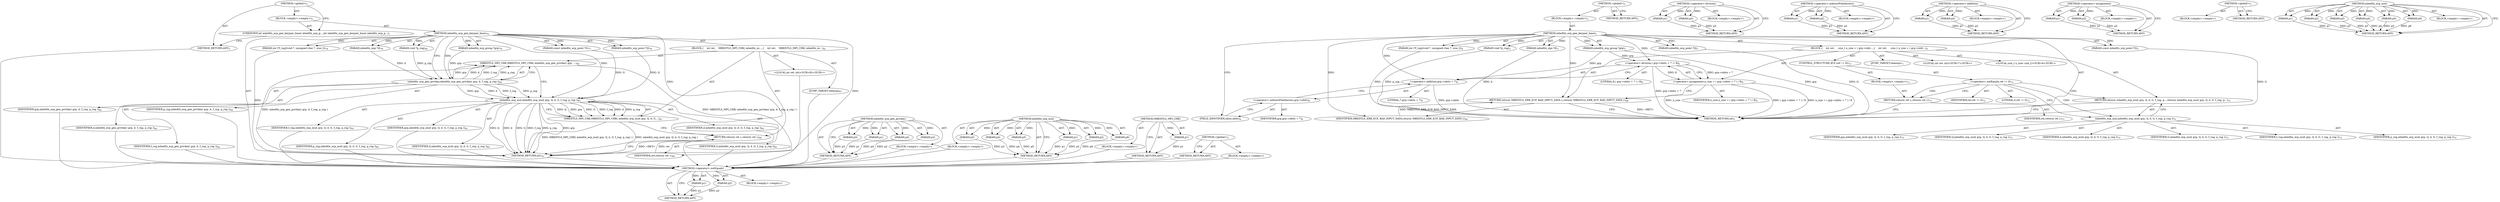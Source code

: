 digraph "&lt;global&gt;" {
vulnerable_92 [label=<(METHOD,&lt;operator&gt;.notEquals)>];
vulnerable_93 [label=<(PARAM,p1)>];
vulnerable_94 [label=<(PARAM,p2)>];
vulnerable_95 [label=<(BLOCK,&lt;empty&gt;,&lt;empty&gt;)>];
vulnerable_96 [label=<(METHOD_RETURN,ANY)>];
vulnerable_6 [label=<(METHOD,&lt;global&gt;)<SUB>1</SUB>>];
vulnerable_7 [label=<(BLOCK,&lt;empty&gt;,&lt;empty&gt;)<SUB>1</SUB>>];
vulnerable_8 [label=<(METHOD,mbedtls_ecp_gen_keypair_base)<SUB>1</SUB>>];
vulnerable_9 [label=<(PARAM,mbedtls_ecp_group *grp)<SUB>1</SUB>>];
vulnerable_10 [label=<(PARAM,const mbedtls_ecp_point *G)<SUB>2</SUB>>];
vulnerable_11 [label=<(PARAM,mbedtls_mpi *d)<SUB>3</SUB>>];
vulnerable_12 [label=<(PARAM,mbedtls_ecp_point *Q)<SUB>3</SUB>>];
vulnerable_13 [label=<(PARAM,int (*f_rng)(void *, unsigned char *, size_t))<SUB>4</SUB>>];
vulnerable_14 [label=<(PARAM,void *p_rng)<SUB>5</SUB>>];
vulnerable_15 [label=<(BLOCK,{
    int ret;
     size_t n_size = ( grp-&gt;nbit...,{
    int ret;
     size_t n_size = ( grp-&gt;nbit...)<SUB>6</SUB>>];
vulnerable_16 [label="<(LOCAL,int ret: int)<SUB>7</SUB>>"];
vulnerable_17 [label="<(LOCAL,size_t n_size: size_t)<SUB>8</SUB>>"];
vulnerable_18 [label=<(&lt;operator&gt;.assignment,n_size = ( grp-&gt;nbits + 7 ) / 8)<SUB>8</SUB>>];
vulnerable_19 [label=<(IDENTIFIER,n_size,n_size = ( grp-&gt;nbits + 7 ) / 8)<SUB>8</SUB>>];
vulnerable_20 [label=<(&lt;operator&gt;.division,( grp-&gt;nbits + 7 ) / 8)<SUB>8</SUB>>];
vulnerable_21 [label=<(&lt;operator&gt;.addition,grp-&gt;nbits + 7)<SUB>8</SUB>>];
vulnerable_22 [label=<(&lt;operator&gt;.indirectFieldAccess,grp-&gt;nbits)<SUB>8</SUB>>];
vulnerable_23 [label=<(IDENTIFIER,grp,grp-&gt;nbits + 7)<SUB>8</SUB>>];
vulnerable_24 [label=<(FIELD_IDENTIFIER,nbits,nbits)<SUB>8</SUB>>];
vulnerable_25 [label=<(LITERAL,7,grp-&gt;nbits + 7)<SUB>8</SUB>>];
vulnerable_26 [label=<(LITERAL,8,( grp-&gt;nbits + 7 ) / 8)<SUB>8</SUB>>];
vulnerable_27 [label=<(RETURN,return( MBEDTLS_ERR_ECP_BAD_INPUT_DATA );,return( MBEDTLS_ERR_ECP_BAD_INPUT_DATA );)<SUB>69</SUB>>];
vulnerable_28 [label=<(IDENTIFIER,MBEDTLS_ERR_ECP_BAD_INPUT_DATA,return( MBEDTLS_ERR_ECP_BAD_INPUT_DATA );)<SUB>69</SUB>>];
vulnerable_29 [label=<(JUMP_TARGET,cleanup)<SUB>71</SUB>>];
vulnerable_30 [label=<(CONTROL_STRUCTURE,IF,if (ret != 0))<SUB>72</SUB>>];
vulnerable_31 [label=<(&lt;operator&gt;.notEquals,ret != 0)<SUB>72</SUB>>];
vulnerable_32 [label=<(IDENTIFIER,ret,ret != 0)<SUB>72</SUB>>];
vulnerable_33 [label=<(LITERAL,0,ret != 0)<SUB>72</SUB>>];
vulnerable_34 [label=<(BLOCK,&lt;empty&gt;,&lt;empty&gt;)<SUB>73</SUB>>];
vulnerable_35 [label=<(RETURN,return( ret );,return( ret );)<SUB>73</SUB>>];
vulnerable_36 [label=<(IDENTIFIER,ret,return( ret );)<SUB>73</SUB>>];
vulnerable_37 [label=<(RETURN,return( mbedtls_ecp_mul( grp, Q, d, G, f_rng, p...,return( mbedtls_ecp_mul( grp, Q, d, G, f_rng, p...)<SUB>75</SUB>>];
vulnerable_38 [label=<(mbedtls_ecp_mul,mbedtls_ecp_mul( grp, Q, d, G, f_rng, p_rng ))<SUB>75</SUB>>];
vulnerable_39 [label=<(IDENTIFIER,grp,mbedtls_ecp_mul( grp, Q, d, G, f_rng, p_rng ))<SUB>75</SUB>>];
vulnerable_40 [label=<(IDENTIFIER,Q,mbedtls_ecp_mul( grp, Q, d, G, f_rng, p_rng ))<SUB>75</SUB>>];
vulnerable_41 [label=<(IDENTIFIER,d,mbedtls_ecp_mul( grp, Q, d, G, f_rng, p_rng ))<SUB>75</SUB>>];
vulnerable_42 [label=<(IDENTIFIER,G,mbedtls_ecp_mul( grp, Q, d, G, f_rng, p_rng ))<SUB>75</SUB>>];
vulnerable_43 [label=<(IDENTIFIER,f_rng,mbedtls_ecp_mul( grp, Q, d, G, f_rng, p_rng ))<SUB>75</SUB>>];
vulnerable_44 [label=<(IDENTIFIER,p_rng,mbedtls_ecp_mul( grp, Q, d, G, f_rng, p_rng ))<SUB>75</SUB>>];
vulnerable_45 [label=<(METHOD_RETURN,int)<SUB>1</SUB>>];
vulnerable_47 [label=<(METHOD_RETURN,ANY)<SUB>1</SUB>>];
vulnerable_77 [label=<(METHOD,&lt;operator&gt;.division)>];
vulnerable_78 [label=<(PARAM,p1)>];
vulnerable_79 [label=<(PARAM,p2)>];
vulnerable_80 [label=<(BLOCK,&lt;empty&gt;,&lt;empty&gt;)>];
vulnerable_81 [label=<(METHOD_RETURN,ANY)>];
vulnerable_87 [label=<(METHOD,&lt;operator&gt;.indirectFieldAccess)>];
vulnerable_88 [label=<(PARAM,p1)>];
vulnerable_89 [label=<(PARAM,p2)>];
vulnerable_90 [label=<(BLOCK,&lt;empty&gt;,&lt;empty&gt;)>];
vulnerable_91 [label=<(METHOD_RETURN,ANY)>];
vulnerable_82 [label=<(METHOD,&lt;operator&gt;.addition)>];
vulnerable_83 [label=<(PARAM,p1)>];
vulnerable_84 [label=<(PARAM,p2)>];
vulnerable_85 [label=<(BLOCK,&lt;empty&gt;,&lt;empty&gt;)>];
vulnerable_86 [label=<(METHOD_RETURN,ANY)>];
vulnerable_72 [label=<(METHOD,&lt;operator&gt;.assignment)>];
vulnerable_73 [label=<(PARAM,p1)>];
vulnerable_74 [label=<(PARAM,p2)>];
vulnerable_75 [label=<(BLOCK,&lt;empty&gt;,&lt;empty&gt;)>];
vulnerable_76 [label=<(METHOD_RETURN,ANY)>];
vulnerable_66 [label=<(METHOD,&lt;global&gt;)<SUB>1</SUB>>];
vulnerable_67 [label=<(BLOCK,&lt;empty&gt;,&lt;empty&gt;)>];
vulnerable_68 [label=<(METHOD_RETURN,ANY)>];
vulnerable_97 [label=<(METHOD,mbedtls_ecp_mul)>];
vulnerable_98 [label=<(PARAM,p1)>];
vulnerable_99 [label=<(PARAM,p2)>];
vulnerable_100 [label=<(PARAM,p3)>];
vulnerable_101 [label=<(PARAM,p4)>];
vulnerable_102 [label=<(PARAM,p5)>];
vulnerable_103 [label=<(PARAM,p6)>];
vulnerable_104 [label=<(BLOCK,&lt;empty&gt;,&lt;empty&gt;)>];
vulnerable_105 [label=<(METHOD_RETURN,ANY)>];
fixed_6 [label=<(METHOD,&lt;global&gt;)<SUB>1</SUB>>];
fixed_7 [label=<(BLOCK,&lt;empty&gt;,&lt;empty&gt;)<SUB>1</SUB>>];
fixed_8 [label=<(UNKNOWN,int mbedtls_ecp_gen_keypair_base( mbedtls_ecp_g...,int mbedtls_ecp_gen_keypair_base( mbedtls_ecp_g...)<SUB>1</SUB>>];
fixed_9 [label=<(METHOD,mbedtls_ecp_gen_keypair_base)<SUB>76</SUB>>];
fixed_10 [label=<(PARAM,mbedtls_ecp_group *grp)<SUB>76</SUB>>];
fixed_11 [label=<(PARAM,const mbedtls_ecp_point *G)<SUB>77</SUB>>];
fixed_12 [label=<(PARAM,mbedtls_mpi *d)<SUB>78</SUB>>];
fixed_13 [label=<(PARAM,mbedtls_ecp_point *Q)<SUB>78</SUB>>];
fixed_14 [label=<(PARAM,int (*f_rng)(void *, unsigned char *, size_t))<SUB>79</SUB>>];
fixed_15 [label=<(PARAM,void *p_rng)<SUB>80</SUB>>];
fixed_16 [label=<(BLOCK,{
    int ret;

    MBEDTLS_MPI_CHK( mbedtls_ec...,{
    int ret;

    MBEDTLS_MPI_CHK( mbedtls_ec...)<SUB>81</SUB>>];
fixed_17 [label="<(LOCAL,int ret: int)<SUB>82</SUB>>"];
fixed_18 [label=<(MBEDTLS_MPI_CHK,MBEDTLS_MPI_CHK( mbedtls_ecp_gen_privkey( grp, ...)<SUB>84</SUB>>];
fixed_19 [label=<(mbedtls_ecp_gen_privkey,mbedtls_ecp_gen_privkey( grp, d, f_rng, p_rng ))<SUB>84</SUB>>];
fixed_20 [label=<(IDENTIFIER,grp,mbedtls_ecp_gen_privkey( grp, d, f_rng, p_rng ))<SUB>84</SUB>>];
fixed_21 [label=<(IDENTIFIER,d,mbedtls_ecp_gen_privkey( grp, d, f_rng, p_rng ))<SUB>84</SUB>>];
fixed_22 [label=<(IDENTIFIER,f_rng,mbedtls_ecp_gen_privkey( grp, d, f_rng, p_rng ))<SUB>84</SUB>>];
fixed_23 [label=<(IDENTIFIER,p_rng,mbedtls_ecp_gen_privkey( grp, d, f_rng, p_rng ))<SUB>84</SUB>>];
fixed_24 [label=<(MBEDTLS_MPI_CHK,MBEDTLS_MPI_CHK( mbedtls_ecp_mul( grp, Q, d, G,...)<SUB>85</SUB>>];
fixed_25 [label=<(mbedtls_ecp_mul,mbedtls_ecp_mul( grp, Q, d, G, f_rng, p_rng ))<SUB>85</SUB>>];
fixed_26 [label=<(IDENTIFIER,grp,mbedtls_ecp_mul( grp, Q, d, G, f_rng, p_rng ))<SUB>85</SUB>>];
fixed_27 [label=<(IDENTIFIER,Q,mbedtls_ecp_mul( grp, Q, d, G, f_rng, p_rng ))<SUB>85</SUB>>];
fixed_28 [label=<(IDENTIFIER,d,mbedtls_ecp_mul( grp, Q, d, G, f_rng, p_rng ))<SUB>85</SUB>>];
fixed_29 [label=<(IDENTIFIER,G,mbedtls_ecp_mul( grp, Q, d, G, f_rng, p_rng ))<SUB>85</SUB>>];
fixed_30 [label=<(IDENTIFIER,f_rng,mbedtls_ecp_mul( grp, Q, d, G, f_rng, p_rng ))<SUB>85</SUB>>];
fixed_31 [label=<(IDENTIFIER,p_rng,mbedtls_ecp_mul( grp, Q, d, G, f_rng, p_rng ))<SUB>85</SUB>>];
fixed_32 [label=<(JUMP_TARGET,cleanup)<SUB>87</SUB>>];
fixed_33 [label=<(RETURN,return( ret );,return( ret );)<SUB>88</SUB>>];
fixed_34 [label=<(IDENTIFIER,ret,return( ret );)<SUB>88</SUB>>];
fixed_35 [label=<(METHOD_RETURN,int)<SUB>76</SUB>>];
fixed_37 [label=<(METHOD_RETURN,ANY)<SUB>1</SUB>>];
fixed_64 [label=<(METHOD,mbedtls_ecp_gen_privkey)>];
fixed_65 [label=<(PARAM,p1)>];
fixed_66 [label=<(PARAM,p2)>];
fixed_67 [label=<(PARAM,p3)>];
fixed_68 [label=<(PARAM,p4)>];
fixed_69 [label=<(BLOCK,&lt;empty&gt;,&lt;empty&gt;)>];
fixed_70 [label=<(METHOD_RETURN,ANY)>];
fixed_71 [label=<(METHOD,mbedtls_ecp_mul)>];
fixed_72 [label=<(PARAM,p1)>];
fixed_73 [label=<(PARAM,p2)>];
fixed_74 [label=<(PARAM,p3)>];
fixed_75 [label=<(PARAM,p4)>];
fixed_76 [label=<(PARAM,p5)>];
fixed_77 [label=<(PARAM,p6)>];
fixed_78 [label=<(BLOCK,&lt;empty&gt;,&lt;empty&gt;)>];
fixed_79 [label=<(METHOD_RETURN,ANY)>];
fixed_60 [label=<(METHOD,MBEDTLS_MPI_CHK)>];
fixed_61 [label=<(PARAM,p1)>];
fixed_62 [label=<(BLOCK,&lt;empty&gt;,&lt;empty&gt;)>];
fixed_63 [label=<(METHOD_RETURN,ANY)>];
fixed_54 [label=<(METHOD,&lt;global&gt;)<SUB>1</SUB>>];
fixed_55 [label=<(BLOCK,&lt;empty&gt;,&lt;empty&gt;)>];
fixed_56 [label=<(METHOD_RETURN,ANY)>];
vulnerable_92 -> vulnerable_93  [key=0, label="AST: "];
vulnerable_92 -> vulnerable_93  [key=1, label="DDG: "];
vulnerable_92 -> vulnerable_95  [key=0, label="AST: "];
vulnerable_92 -> vulnerable_94  [key=0, label="AST: "];
vulnerable_92 -> vulnerable_94  [key=1, label="DDG: "];
vulnerable_92 -> vulnerable_96  [key=0, label="AST: "];
vulnerable_92 -> vulnerable_96  [key=1, label="CFG: "];
vulnerable_93 -> vulnerable_96  [key=0, label="DDG: p1"];
vulnerable_94 -> vulnerable_96  [key=0, label="DDG: p2"];
vulnerable_6 -> vulnerable_7  [key=0, label="AST: "];
vulnerable_6 -> vulnerable_47  [key=0, label="AST: "];
vulnerable_6 -> vulnerable_47  [key=1, label="CFG: "];
vulnerable_7 -> vulnerable_8  [key=0, label="AST: "];
vulnerable_8 -> vulnerable_9  [key=0, label="AST: "];
vulnerable_8 -> vulnerable_9  [key=1, label="DDG: "];
vulnerable_8 -> vulnerable_10  [key=0, label="AST: "];
vulnerable_8 -> vulnerable_10  [key=1, label="DDG: "];
vulnerable_8 -> vulnerable_11  [key=0, label="AST: "];
vulnerable_8 -> vulnerable_11  [key=1, label="DDG: "];
vulnerable_8 -> vulnerable_12  [key=0, label="AST: "];
vulnerable_8 -> vulnerable_12  [key=1, label="DDG: "];
vulnerable_8 -> vulnerable_13  [key=0, label="AST: "];
vulnerable_8 -> vulnerable_13  [key=1, label="DDG: "];
vulnerable_8 -> vulnerable_14  [key=0, label="AST: "];
vulnerable_8 -> vulnerable_14  [key=1, label="DDG: "];
vulnerable_8 -> vulnerable_15  [key=0, label="AST: "];
vulnerable_8 -> vulnerable_45  [key=0, label="AST: "];
vulnerable_8 -> vulnerable_24  [key=0, label="CFG: "];
vulnerable_8 -> vulnerable_27  [key=0, label="DDG: "];
vulnerable_8 -> vulnerable_28  [key=0, label="DDG: "];
vulnerable_8 -> vulnerable_20  [key=0, label="DDG: "];
vulnerable_8 -> vulnerable_21  [key=0, label="DDG: "];
vulnerable_9 -> vulnerable_45  [key=0, label="DDG: grp"];
vulnerable_9 -> vulnerable_20  [key=0, label="DDG: grp"];
vulnerable_9 -> vulnerable_21  [key=0, label="DDG: grp"];
vulnerable_10 -> vulnerable_45  [key=0, label="DDG: G"];
vulnerable_11 -> vulnerable_45  [key=0, label="DDG: d"];
vulnerable_12 -> vulnerable_45  [key=0, label="DDG: Q"];
vulnerable_13 -> vulnerable_45  [key=0, label="DDG: "];
vulnerable_14 -> vulnerable_45  [key=0, label="DDG: p_rng"];
vulnerable_15 -> vulnerable_16  [key=0, label="AST: "];
vulnerable_15 -> vulnerable_17  [key=0, label="AST: "];
vulnerable_15 -> vulnerable_18  [key=0, label="AST: "];
vulnerable_15 -> vulnerable_27  [key=0, label="AST: "];
vulnerable_15 -> vulnerable_29  [key=0, label="AST: "];
vulnerable_15 -> vulnerable_30  [key=0, label="AST: "];
vulnerable_15 -> vulnerable_37  [key=0, label="AST: "];
vulnerable_18 -> vulnerable_19  [key=0, label="AST: "];
vulnerable_18 -> vulnerable_20  [key=0, label="AST: "];
vulnerable_18 -> vulnerable_27  [key=0, label="CFG: "];
vulnerable_18 -> vulnerable_45  [key=0, label="DDG: n_size"];
vulnerable_18 -> vulnerable_45  [key=1, label="DDG: ( grp-&gt;nbits + 7 ) / 8"];
vulnerable_18 -> vulnerable_45  [key=2, label="DDG: n_size = ( grp-&gt;nbits + 7 ) / 8"];
vulnerable_20 -> vulnerable_21  [key=0, label="AST: "];
vulnerable_20 -> vulnerable_26  [key=0, label="AST: "];
vulnerable_20 -> vulnerable_18  [key=0, label="CFG: "];
vulnerable_20 -> vulnerable_18  [key=1, label="DDG: grp-&gt;nbits + 7"];
vulnerable_20 -> vulnerable_18  [key=2, label="DDG: 8"];
vulnerable_20 -> vulnerable_45  [key=0, label="DDG: grp-&gt;nbits + 7"];
vulnerable_21 -> vulnerable_22  [key=0, label="AST: "];
vulnerable_21 -> vulnerable_25  [key=0, label="AST: "];
vulnerable_21 -> vulnerable_20  [key=0, label="CFG: "];
vulnerable_21 -> vulnerable_45  [key=0, label="DDG: grp-&gt;nbits"];
vulnerable_22 -> vulnerable_23  [key=0, label="AST: "];
vulnerable_22 -> vulnerable_24  [key=0, label="AST: "];
vulnerable_22 -> vulnerable_21  [key=0, label="CFG: "];
vulnerable_24 -> vulnerable_22  [key=0, label="CFG: "];
vulnerable_27 -> vulnerable_28  [key=0, label="AST: "];
vulnerable_27 -> vulnerable_45  [key=0, label="CFG: "];
vulnerable_27 -> vulnerable_45  [key=1, label="DDG: &lt;RET&gt;"];
vulnerable_28 -> vulnerable_27  [key=0, label="DDG: MBEDTLS_ERR_ECP_BAD_INPUT_DATA"];
vulnerable_30 -> vulnerable_31  [key=0, label="AST: "];
vulnerable_30 -> vulnerable_34  [key=0, label="AST: "];
vulnerable_31 -> vulnerable_32  [key=0, label="AST: "];
vulnerable_31 -> vulnerable_33  [key=0, label="AST: "];
vulnerable_31 -> vulnerable_35  [key=0, label="CFG: "];
vulnerable_31 -> vulnerable_35  [key=1, label="CDG: "];
vulnerable_31 -> vulnerable_38  [key=0, label="CFG: "];
vulnerable_31 -> vulnerable_38  [key=1, label="CDG: "];
vulnerable_31 -> vulnerable_37  [key=0, label="CDG: "];
vulnerable_34 -> vulnerable_35  [key=0, label="AST: "];
vulnerable_35 -> vulnerable_36  [key=0, label="AST: "];
vulnerable_35 -> vulnerable_45  [key=0, label="CFG: "];
vulnerable_37 -> vulnerable_38  [key=0, label="AST: "];
vulnerable_37 -> vulnerable_45  [key=0, label="CFG: "];
vulnerable_38 -> vulnerable_39  [key=0, label="AST: "];
vulnerable_38 -> vulnerable_40  [key=0, label="AST: "];
vulnerable_38 -> vulnerable_41  [key=0, label="AST: "];
vulnerable_38 -> vulnerable_42  [key=0, label="AST: "];
vulnerable_38 -> vulnerable_43  [key=0, label="AST: "];
vulnerable_38 -> vulnerable_44  [key=0, label="AST: "];
vulnerable_38 -> vulnerable_37  [key=0, label="CFG: "];
vulnerable_77 -> vulnerable_78  [key=0, label="AST: "];
vulnerable_77 -> vulnerable_78  [key=1, label="DDG: "];
vulnerable_77 -> vulnerable_80  [key=0, label="AST: "];
vulnerable_77 -> vulnerable_79  [key=0, label="AST: "];
vulnerable_77 -> vulnerable_79  [key=1, label="DDG: "];
vulnerable_77 -> vulnerable_81  [key=0, label="AST: "];
vulnerable_77 -> vulnerable_81  [key=1, label="CFG: "];
vulnerable_78 -> vulnerable_81  [key=0, label="DDG: p1"];
vulnerable_79 -> vulnerable_81  [key=0, label="DDG: p2"];
vulnerable_87 -> vulnerable_88  [key=0, label="AST: "];
vulnerable_87 -> vulnerable_88  [key=1, label="DDG: "];
vulnerable_87 -> vulnerable_90  [key=0, label="AST: "];
vulnerable_87 -> vulnerable_89  [key=0, label="AST: "];
vulnerable_87 -> vulnerable_89  [key=1, label="DDG: "];
vulnerable_87 -> vulnerable_91  [key=0, label="AST: "];
vulnerable_87 -> vulnerable_91  [key=1, label="CFG: "];
vulnerable_88 -> vulnerable_91  [key=0, label="DDG: p1"];
vulnerable_89 -> vulnerable_91  [key=0, label="DDG: p2"];
vulnerable_82 -> vulnerable_83  [key=0, label="AST: "];
vulnerable_82 -> vulnerable_83  [key=1, label="DDG: "];
vulnerable_82 -> vulnerable_85  [key=0, label="AST: "];
vulnerable_82 -> vulnerable_84  [key=0, label="AST: "];
vulnerable_82 -> vulnerable_84  [key=1, label="DDG: "];
vulnerable_82 -> vulnerable_86  [key=0, label="AST: "];
vulnerable_82 -> vulnerable_86  [key=1, label="CFG: "];
vulnerable_83 -> vulnerable_86  [key=0, label="DDG: p1"];
vulnerable_84 -> vulnerable_86  [key=0, label="DDG: p2"];
vulnerable_72 -> vulnerable_73  [key=0, label="AST: "];
vulnerable_72 -> vulnerable_73  [key=1, label="DDG: "];
vulnerable_72 -> vulnerable_75  [key=0, label="AST: "];
vulnerable_72 -> vulnerable_74  [key=0, label="AST: "];
vulnerable_72 -> vulnerable_74  [key=1, label="DDG: "];
vulnerable_72 -> vulnerable_76  [key=0, label="AST: "];
vulnerable_72 -> vulnerable_76  [key=1, label="CFG: "];
vulnerable_73 -> vulnerable_76  [key=0, label="DDG: p1"];
vulnerable_74 -> vulnerable_76  [key=0, label="DDG: p2"];
vulnerable_66 -> vulnerable_67  [key=0, label="AST: "];
vulnerable_66 -> vulnerable_68  [key=0, label="AST: "];
vulnerable_66 -> vulnerable_68  [key=1, label="CFG: "];
vulnerable_97 -> vulnerable_98  [key=0, label="AST: "];
vulnerable_97 -> vulnerable_98  [key=1, label="DDG: "];
vulnerable_97 -> vulnerable_104  [key=0, label="AST: "];
vulnerable_97 -> vulnerable_99  [key=0, label="AST: "];
vulnerable_97 -> vulnerable_99  [key=1, label="DDG: "];
vulnerable_97 -> vulnerable_105  [key=0, label="AST: "];
vulnerable_97 -> vulnerable_105  [key=1, label="CFG: "];
vulnerable_97 -> vulnerable_100  [key=0, label="AST: "];
vulnerable_97 -> vulnerable_100  [key=1, label="DDG: "];
vulnerable_97 -> vulnerable_101  [key=0, label="AST: "];
vulnerable_97 -> vulnerable_101  [key=1, label="DDG: "];
vulnerable_97 -> vulnerable_102  [key=0, label="AST: "];
vulnerable_97 -> vulnerable_102  [key=1, label="DDG: "];
vulnerable_97 -> vulnerable_103  [key=0, label="AST: "];
vulnerable_97 -> vulnerable_103  [key=1, label="DDG: "];
vulnerable_98 -> vulnerable_105  [key=0, label="DDG: p1"];
vulnerable_99 -> vulnerable_105  [key=0, label="DDG: p2"];
vulnerable_100 -> vulnerable_105  [key=0, label="DDG: p3"];
vulnerable_101 -> vulnerable_105  [key=0, label="DDG: p4"];
vulnerable_102 -> vulnerable_105  [key=0, label="DDG: p5"];
vulnerable_103 -> vulnerable_105  [key=0, label="DDG: p6"];
fixed_6 -> fixed_7  [key=0, label="AST: "];
fixed_6 -> fixed_37  [key=0, label="AST: "];
fixed_6 -> fixed_8  [key=0, label="CFG: "];
fixed_7 -> fixed_8  [key=0, label="AST: "];
fixed_7 -> fixed_9  [key=0, label="AST: "];
fixed_8 -> fixed_37  [key=0, label="CFG: "];
fixed_9 -> fixed_10  [key=0, label="AST: "];
fixed_9 -> fixed_10  [key=1, label="DDG: "];
fixed_9 -> fixed_11  [key=0, label="AST: "];
fixed_9 -> fixed_11  [key=1, label="DDG: "];
fixed_9 -> fixed_12  [key=0, label="AST: "];
fixed_9 -> fixed_12  [key=1, label="DDG: "];
fixed_9 -> fixed_13  [key=0, label="AST: "];
fixed_9 -> fixed_13  [key=1, label="DDG: "];
fixed_9 -> fixed_14  [key=0, label="AST: "];
fixed_9 -> fixed_14  [key=1, label="DDG: "];
fixed_9 -> fixed_15  [key=0, label="AST: "];
fixed_9 -> fixed_15  [key=1, label="DDG: "];
fixed_9 -> fixed_16  [key=0, label="AST: "];
fixed_9 -> fixed_35  [key=0, label="AST: "];
fixed_9 -> fixed_19  [key=0, label="CFG: "];
fixed_9 -> fixed_19  [key=1, label="DDG: "];
fixed_9 -> fixed_33  [key=0, label="DDG: "];
fixed_9 -> fixed_34  [key=0, label="DDG: "];
fixed_9 -> fixed_25  [key=0, label="DDG: "];
fixed_10 -> fixed_19  [key=0, label="DDG: grp"];
fixed_11 -> fixed_25  [key=0, label="DDG: G"];
fixed_12 -> fixed_19  [key=0, label="DDG: d"];
fixed_13 -> fixed_25  [key=0, label="DDG: Q"];
fixed_14 -> fixed_35  [key=0, label="DDG: "];
fixed_15 -> fixed_19  [key=0, label="DDG: p_rng"];
fixed_16 -> fixed_17  [key=0, label="AST: "];
fixed_16 -> fixed_18  [key=0, label="AST: "];
fixed_16 -> fixed_24  [key=0, label="AST: "];
fixed_16 -> fixed_32  [key=0, label="AST: "];
fixed_16 -> fixed_33  [key=0, label="AST: "];
fixed_17 -> vulnerable_92  [key=0];
fixed_18 -> fixed_19  [key=0, label="AST: "];
fixed_18 -> fixed_25  [key=0, label="CFG: "];
fixed_18 -> fixed_35  [key=0, label="DDG: mbedtls_ecp_gen_privkey( grp, d, f_rng, p_rng )"];
fixed_18 -> fixed_35  [key=1, label="DDG: MBEDTLS_MPI_CHK( mbedtls_ecp_gen_privkey( grp, d, f_rng, p_rng ) )"];
fixed_19 -> fixed_20  [key=0, label="AST: "];
fixed_19 -> fixed_21  [key=0, label="AST: "];
fixed_19 -> fixed_22  [key=0, label="AST: "];
fixed_19 -> fixed_23  [key=0, label="AST: "];
fixed_19 -> fixed_18  [key=0, label="CFG: "];
fixed_19 -> fixed_18  [key=1, label="DDG: grp"];
fixed_19 -> fixed_18  [key=2, label="DDG: d"];
fixed_19 -> fixed_18  [key=3, label="DDG: f_rng"];
fixed_19 -> fixed_18  [key=4, label="DDG: p_rng"];
fixed_19 -> fixed_25  [key=0, label="DDG: grp"];
fixed_19 -> fixed_25  [key=1, label="DDG: d"];
fixed_19 -> fixed_25  [key=2, label="DDG: f_rng"];
fixed_19 -> fixed_25  [key=3, label="DDG: p_rng"];
fixed_20 -> vulnerable_92  [key=0];
fixed_21 -> vulnerable_92  [key=0];
fixed_22 -> vulnerable_92  [key=0];
fixed_23 -> vulnerable_92  [key=0];
fixed_24 -> fixed_25  [key=0, label="AST: "];
fixed_24 -> fixed_33  [key=0, label="CFG: "];
fixed_24 -> fixed_35  [key=0, label="DDG: mbedtls_ecp_mul( grp, Q, d, G, f_rng, p_rng )"];
fixed_24 -> fixed_35  [key=1, label="DDG: MBEDTLS_MPI_CHK( mbedtls_ecp_mul( grp, Q, d, G, f_rng, p_rng ) )"];
fixed_25 -> fixed_26  [key=0, label="AST: "];
fixed_25 -> fixed_27  [key=0, label="AST: "];
fixed_25 -> fixed_28  [key=0, label="AST: "];
fixed_25 -> fixed_29  [key=0, label="AST: "];
fixed_25 -> fixed_30  [key=0, label="AST: "];
fixed_25 -> fixed_31  [key=0, label="AST: "];
fixed_25 -> fixed_24  [key=0, label="CFG: "];
fixed_25 -> fixed_24  [key=1, label="DDG: Q"];
fixed_25 -> fixed_24  [key=2, label="DDG: grp"];
fixed_25 -> fixed_24  [key=3, label="DDG: G"];
fixed_25 -> fixed_24  [key=4, label="DDG: f_rng"];
fixed_25 -> fixed_24  [key=5, label="DDG: d"];
fixed_25 -> fixed_24  [key=6, label="DDG: p_rng"];
fixed_25 -> fixed_35  [key=0, label="DDG: grp"];
fixed_25 -> fixed_35  [key=1, label="DDG: Q"];
fixed_25 -> fixed_35  [key=2, label="DDG: d"];
fixed_25 -> fixed_35  [key=3, label="DDG: G"];
fixed_25 -> fixed_35  [key=4, label="DDG: f_rng"];
fixed_25 -> fixed_35  [key=5, label="DDG: p_rng"];
fixed_26 -> vulnerable_92  [key=0];
fixed_27 -> vulnerable_92  [key=0];
fixed_28 -> vulnerable_92  [key=0];
fixed_29 -> vulnerable_92  [key=0];
fixed_30 -> vulnerable_92  [key=0];
fixed_31 -> vulnerable_92  [key=0];
fixed_32 -> vulnerable_92  [key=0];
fixed_33 -> fixed_34  [key=0, label="AST: "];
fixed_33 -> fixed_35  [key=0, label="CFG: "];
fixed_33 -> fixed_35  [key=1, label="DDG: &lt;RET&gt;"];
fixed_34 -> fixed_33  [key=0, label="DDG: ret"];
fixed_35 -> vulnerable_92  [key=0];
fixed_37 -> vulnerable_92  [key=0];
fixed_64 -> fixed_65  [key=0, label="AST: "];
fixed_64 -> fixed_65  [key=1, label="DDG: "];
fixed_64 -> fixed_69  [key=0, label="AST: "];
fixed_64 -> fixed_66  [key=0, label="AST: "];
fixed_64 -> fixed_66  [key=1, label="DDG: "];
fixed_64 -> fixed_70  [key=0, label="AST: "];
fixed_64 -> fixed_70  [key=1, label="CFG: "];
fixed_64 -> fixed_67  [key=0, label="AST: "];
fixed_64 -> fixed_67  [key=1, label="DDG: "];
fixed_64 -> fixed_68  [key=0, label="AST: "];
fixed_64 -> fixed_68  [key=1, label="DDG: "];
fixed_65 -> fixed_70  [key=0, label="DDG: p1"];
fixed_66 -> fixed_70  [key=0, label="DDG: p2"];
fixed_67 -> fixed_70  [key=0, label="DDG: p3"];
fixed_68 -> fixed_70  [key=0, label="DDG: p4"];
fixed_69 -> vulnerable_92  [key=0];
fixed_70 -> vulnerable_92  [key=0];
fixed_71 -> fixed_72  [key=0, label="AST: "];
fixed_71 -> fixed_72  [key=1, label="DDG: "];
fixed_71 -> fixed_78  [key=0, label="AST: "];
fixed_71 -> fixed_73  [key=0, label="AST: "];
fixed_71 -> fixed_73  [key=1, label="DDG: "];
fixed_71 -> fixed_79  [key=0, label="AST: "];
fixed_71 -> fixed_79  [key=1, label="CFG: "];
fixed_71 -> fixed_74  [key=0, label="AST: "];
fixed_71 -> fixed_74  [key=1, label="DDG: "];
fixed_71 -> fixed_75  [key=0, label="AST: "];
fixed_71 -> fixed_75  [key=1, label="DDG: "];
fixed_71 -> fixed_76  [key=0, label="AST: "];
fixed_71 -> fixed_76  [key=1, label="DDG: "];
fixed_71 -> fixed_77  [key=0, label="AST: "];
fixed_71 -> fixed_77  [key=1, label="DDG: "];
fixed_72 -> fixed_79  [key=0, label="DDG: p1"];
fixed_73 -> fixed_79  [key=0, label="DDG: p2"];
fixed_74 -> fixed_79  [key=0, label="DDG: p3"];
fixed_75 -> fixed_79  [key=0, label="DDG: p4"];
fixed_76 -> fixed_79  [key=0, label="DDG: p5"];
fixed_77 -> fixed_79  [key=0, label="DDG: p6"];
fixed_78 -> vulnerable_92  [key=0];
fixed_79 -> vulnerable_92  [key=0];
fixed_60 -> fixed_61  [key=0, label="AST: "];
fixed_60 -> fixed_61  [key=1, label="DDG: "];
fixed_60 -> fixed_62  [key=0, label="AST: "];
fixed_60 -> fixed_63  [key=0, label="AST: "];
fixed_60 -> fixed_63  [key=1, label="CFG: "];
fixed_61 -> fixed_63  [key=0, label="DDG: p1"];
fixed_62 -> vulnerable_92  [key=0];
fixed_63 -> vulnerable_92  [key=0];
fixed_54 -> fixed_55  [key=0, label="AST: "];
fixed_54 -> fixed_56  [key=0, label="AST: "];
fixed_54 -> fixed_56  [key=1, label="CFG: "];
fixed_55 -> vulnerable_92  [key=0];
fixed_56 -> vulnerable_92  [key=0];
}
